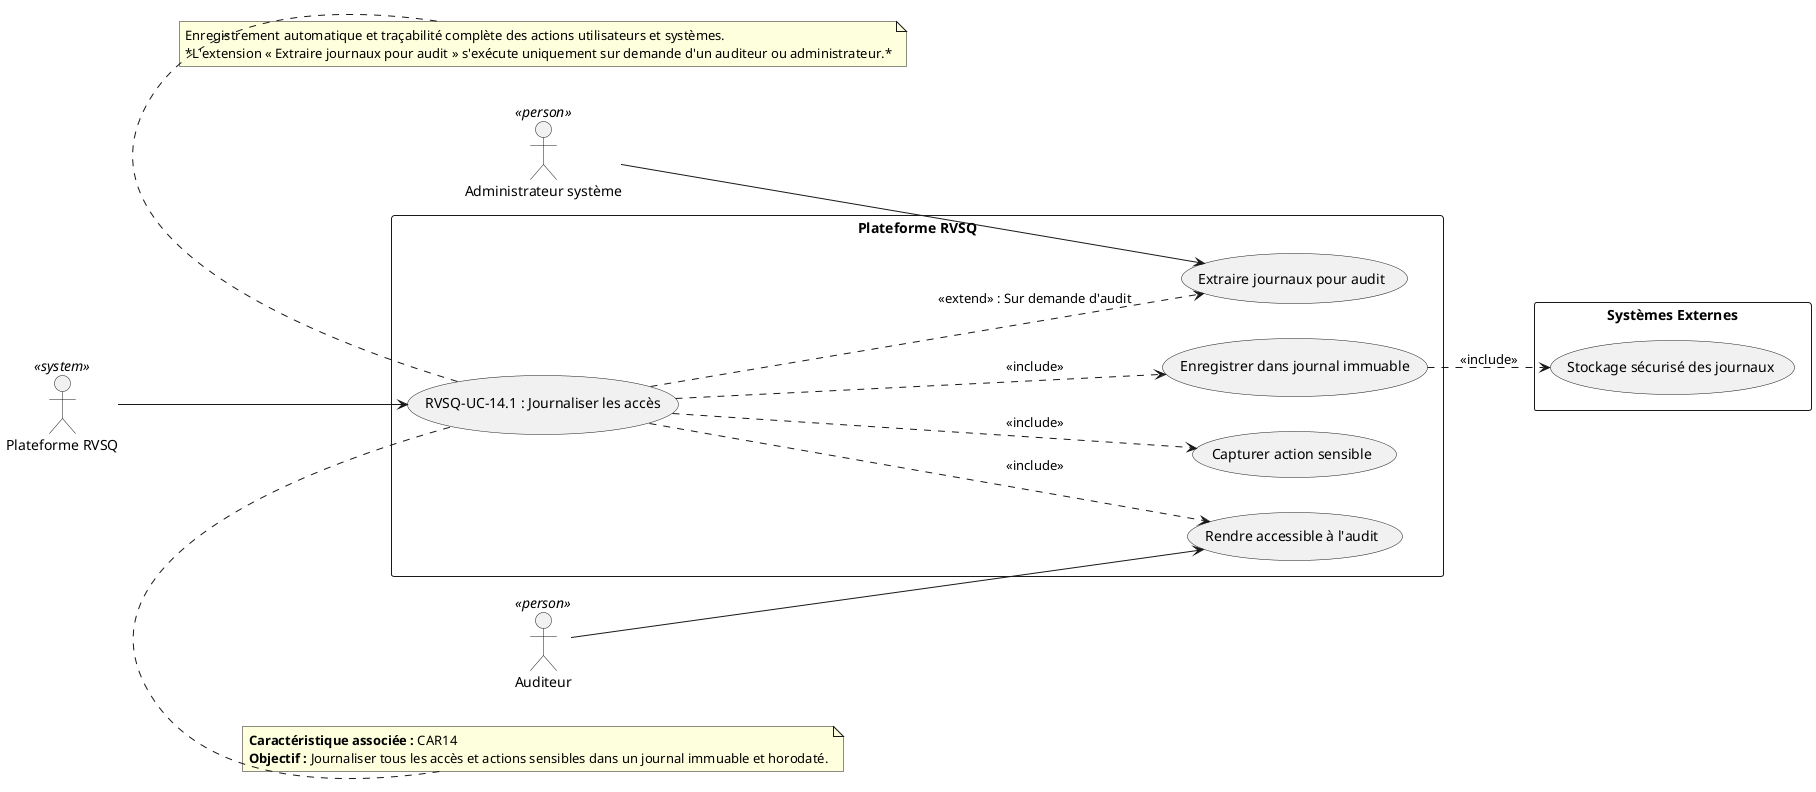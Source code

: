 @startuml RVSQ-UC-14_1_Journaliser_Acces
left to right direction

actor "Plateforme RVSQ" as RVSQActor <<system>>
actor "Administrateur système" as Admin <<person>>
actor "Auditeur" as Auditeur <<person>>

rectangle "Plateforme RVSQ" {
  usecase "RVSQ-UC-14.1 : Journaliser les accès" as UC141
  usecase "Capturer action sensible" as UC141_A
  usecase "Enregistrer dans journal immuable" as UC141_B
  usecase "Rendre accessible à l'audit" as UC141_C
  usecase "Extraire journaux pour audit" as UC141_D
}

rectangle "Systèmes Externes" {
  usecase "Stockage sécurisé des journaux" as STOR
}

' --- Relations principales
RVSQActor --> UC141
UC141 ..> UC141_A : <<include>>
UC141 ..> UC141_B : <<include>>
UC141 ..> UC141_C : <<include>>

' --- Extension optionnelle
UC141 ..> UC141_D : <<extend>> : Sur demande d'audit

' --- Interactions externes
UC141_B ..> STOR : <<include>>
Auditeur --> UC141_C
Admin --> UC141_D

note top of UC141
  **Caractéristique associée :** CAR14
  **Objectif :** Journaliser tous les accès et actions sensibles dans un journal immuable et horodaté.
end note

note bottom of UC141
  Enregistrement automatique et traçabilité complète des actions utilisateurs et systèmes.
  *L'extension « Extraire journaux pour audit » s'exécute uniquement sur demande d'un auditeur ou administrateur.*
end note
@enduml
